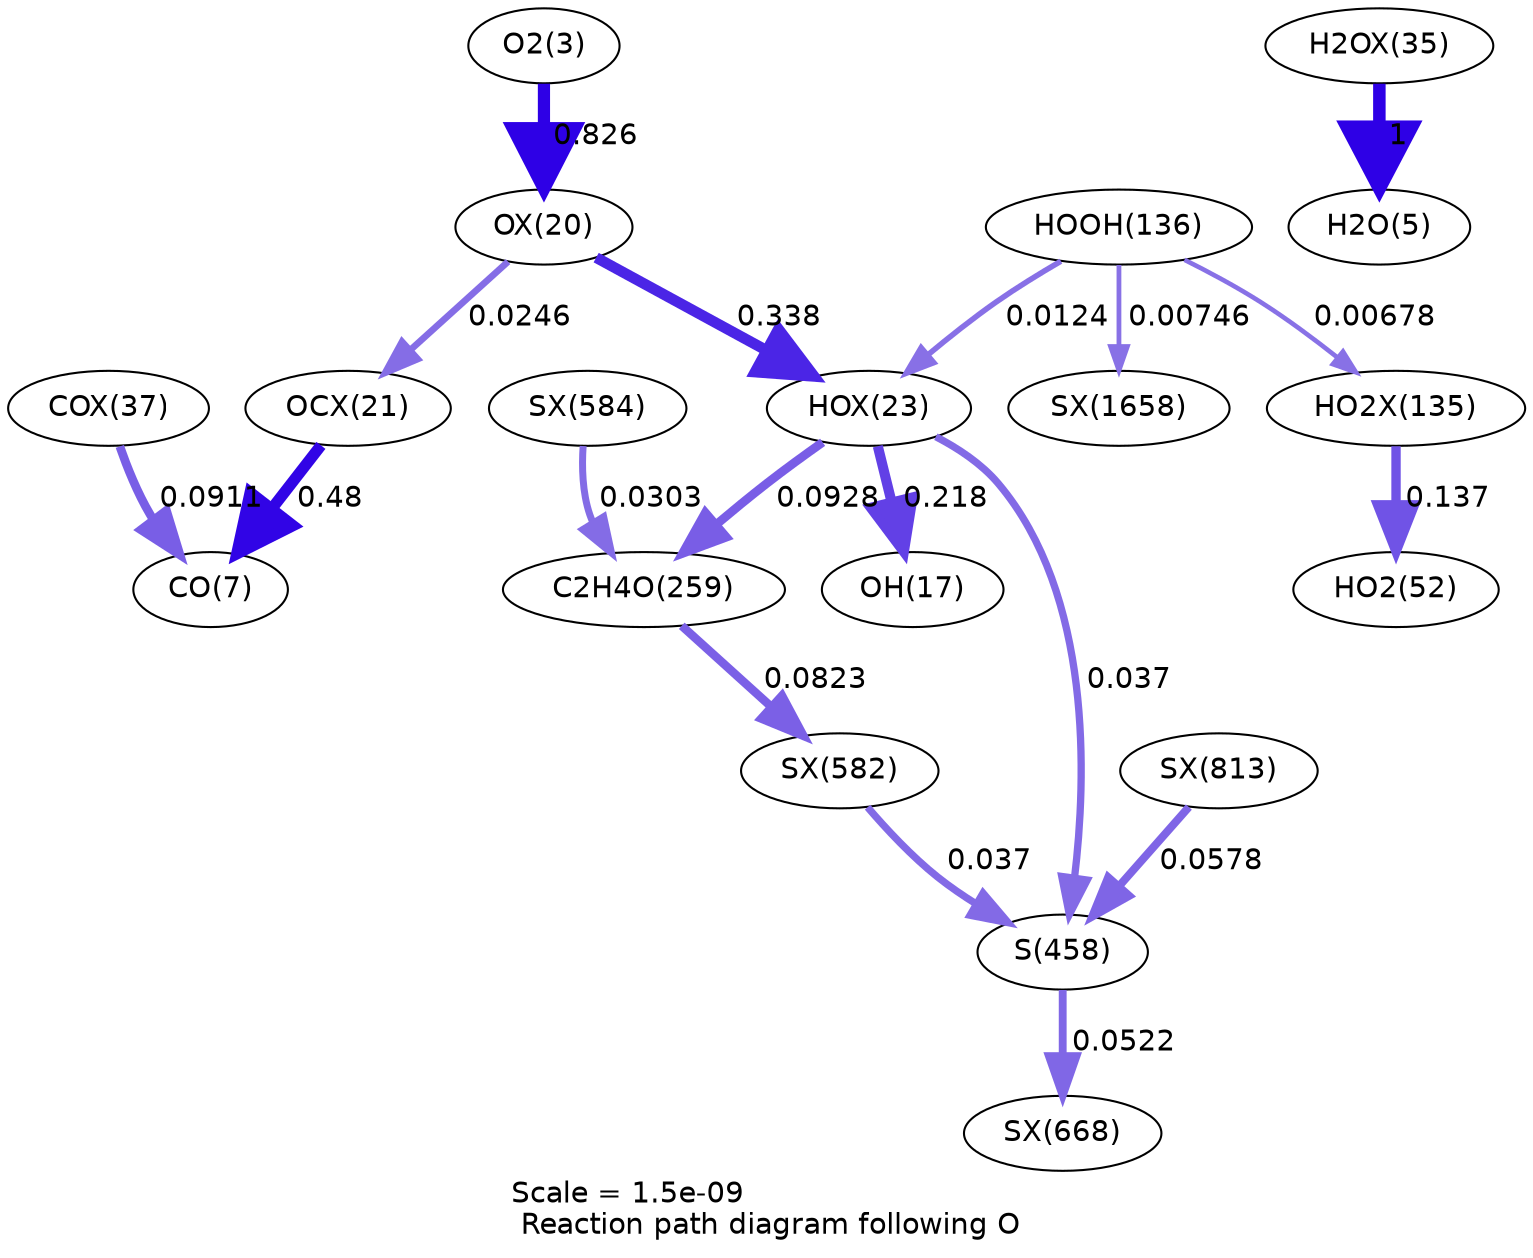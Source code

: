 digraph reaction_paths {
center=1;
s5 -> s54[fontname="Helvetica", penwidth=5.86, arrowsize=2.93, color="0.7, 1.33, 0.9"
, label=" 0.826"];
s54 -> s57[fontname="Helvetica", penwidth=5.18, arrowsize=2.59, color="0.7, 0.838, 0.9"
, label=" 0.338"];
s54 -> s55[fontname="Helvetica", penwidth=3.2, arrowsize=1.6, color="0.7, 0.525, 0.9"
, label=" 0.0246"];
s57 -> s19[fontname="Helvetica", penwidth=4.85, arrowsize=2.43, color="0.7, 0.718, 0.9"
, label=" 0.218"];
s57 -> s41[fontname="Helvetica", penwidth=4.21, arrowsize=2.1, color="0.7, 0.593, 0.9"
, label=" 0.0928"];
s57 -> s48[fontname="Helvetica", penwidth=3.51, arrowsize=1.76, color="0.7, 0.537, 0.9"
, label=" 0.037"];
s26 -> s57[fontname="Helvetica", penwidth=2.68, arrowsize=1.34, color="0.7, 0.512, 0.9"
, label=" 0.0124"];
s64 -> s7[fontname="Helvetica", penwidth=6, arrowsize=3, color="0.7, 1.5, 0.9"
, label=" 1"];
s79 -> s21[fontname="Helvetica", penwidth=4.5, arrowsize=2.25, color="0.7, 0.637, 0.9"
, label=" 0.137"];
s26 -> s79[fontname="Helvetica", penwidth=2.23, arrowsize=1.11, color="0.7, 0.507, 0.9"
, label=" 0.00678"];
s55 -> s9[fontname="Helvetica", penwidth=5.45, arrowsize=2.72, color="0.7, 0.98, 0.9"
, label=" 0.48"];
s66 -> s9[fontname="Helvetica", penwidth=4.19, arrowsize=2.1, color="0.7, 0.591, 0.9"
, label=" 0.0911"];
s119 -> s41[fontname="Helvetica", penwidth=3.36, arrowsize=1.68, color="0.7, 0.53, 0.9"
, label=" 0.0303"];
s41 -> s118[fontname="Helvetica", penwidth=4.11, arrowsize=2.06, color="0.7, 0.582, 0.9"
, label=" 0.0823"];
s118 -> s48[fontname="Helvetica", penwidth=3.51, arrowsize=1.76, color="0.7, 0.537, 0.9"
, label=" 0.037"];
s127 -> s48[fontname="Helvetica", penwidth=3.85, arrowsize=1.92, color="0.7, 0.558, 0.9"
, label=" 0.0578"];
s48 -> s120[fontname="Helvetica", penwidth=3.77, arrowsize=1.89, color="0.7, 0.552, 0.9"
, label=" 0.0522"];
s26 -> s147[fontname="Helvetica", penwidth=2.3, arrowsize=1.15, color="0.7, 0.507, 0.9"
, label=" 0.00746"];
s5 [ fontname="Helvetica", label="O2(3)"];
s7 [ fontname="Helvetica", label="H2O(5)"];
s9 [ fontname="Helvetica", label="CO(7)"];
s19 [ fontname="Helvetica", label="OH(17)"];
s21 [ fontname="Helvetica", label="HO2(52)"];
s26 [ fontname="Helvetica", label="HOOH(136)"];
s41 [ fontname="Helvetica", label="C2H4O(259)"];
s48 [ fontname="Helvetica", label="S(458)"];
s54 [ fontname="Helvetica", label="OX(20)"];
s55 [ fontname="Helvetica", label="OCX(21)"];
s57 [ fontname="Helvetica", label="HOX(23)"];
s64 [ fontname="Helvetica", label="H2OX(35)"];
s66 [ fontname="Helvetica", label="COX(37)"];
s79 [ fontname="Helvetica", label="HO2X(135)"];
s118 [ fontname="Helvetica", label="SX(582)"];
s119 [ fontname="Helvetica", label="SX(584)"];
s120 [ fontname="Helvetica", label="SX(668)"];
s127 [ fontname="Helvetica", label="SX(813)"];
s147 [ fontname="Helvetica", label="SX(1658)"];
 label = "Scale = 1.5e-09\l Reaction path diagram following O";
 fontname = "Helvetica";
}
